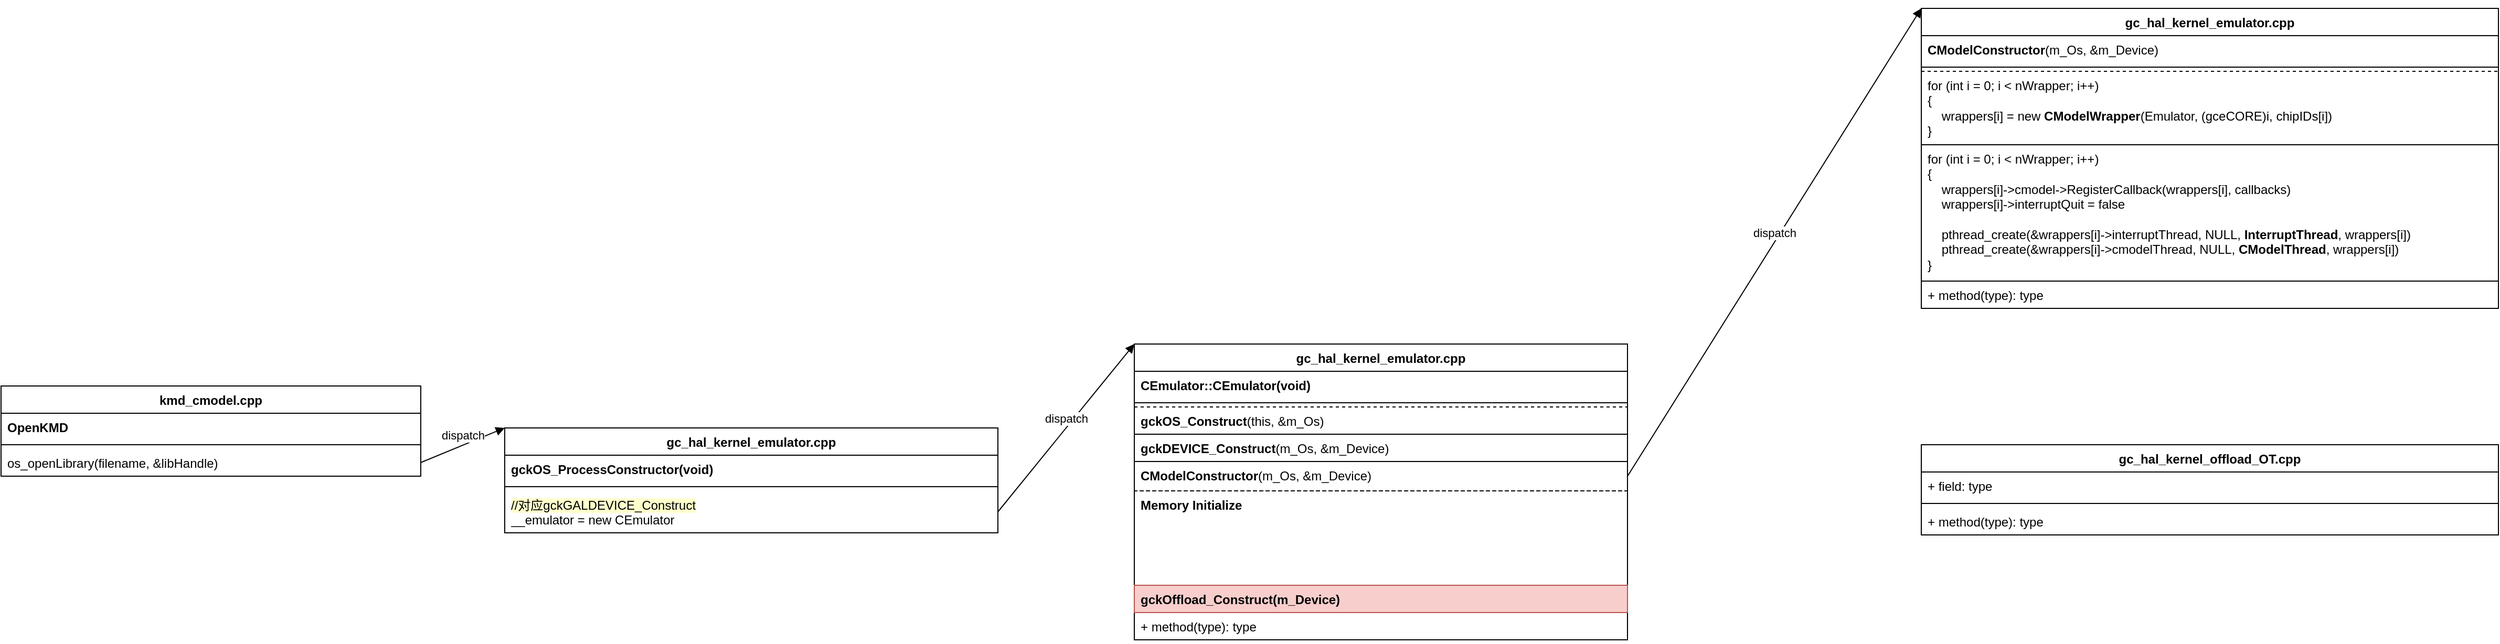 <mxfile version="26.0.2">
  <diagram name="Page-1" id="LRaTV1GDhE0PlHm9-1SC">
    <mxGraphModel dx="1276" dy="1854" grid="1" gridSize="10" guides="1" tooltips="1" connect="1" arrows="1" fold="1" page="1" pageScale="1" pageWidth="850" pageHeight="1100" math="0" shadow="0">
      <root>
        <mxCell id="0" />
        <mxCell id="1" parent="0" />
        <mxCell id="TkZttN6KCeq6tZd7yhBr-1" value="kmd_cmodel.cpp" style="swimlane;fontStyle=1;align=center;verticalAlign=top;childLayout=stackLayout;horizontal=1;startSize=26;horizontalStack=0;resizeParent=1;resizeParentMax=0;resizeLast=0;collapsible=1;marginBottom=0;whiteSpace=wrap;html=1;" vertex="1" parent="1">
          <mxGeometry x="40" y="240" width="400" height="86" as="geometry" />
        </mxCell>
        <mxCell id="TkZttN6KCeq6tZd7yhBr-2" value="&lt;span style=&quot;font-weight: 700; text-align: center;&quot;&gt;OpenKMD&lt;/span&gt;" style="text;strokeColor=none;fillColor=none;align=left;verticalAlign=top;spacingLeft=4;spacingRight=4;overflow=hidden;rotatable=0;points=[[0,0.5],[1,0.5]];portConstraint=eastwest;whiteSpace=wrap;html=1;" vertex="1" parent="TkZttN6KCeq6tZd7yhBr-1">
          <mxGeometry y="26" width="400" height="26" as="geometry" />
        </mxCell>
        <mxCell id="TkZttN6KCeq6tZd7yhBr-3" value="" style="line;strokeWidth=1;fillColor=none;align=left;verticalAlign=middle;spacingTop=-1;spacingLeft=3;spacingRight=3;rotatable=0;labelPosition=right;points=[];portConstraint=eastwest;strokeColor=inherit;" vertex="1" parent="TkZttN6KCeq6tZd7yhBr-1">
          <mxGeometry y="52" width="400" height="8" as="geometry" />
        </mxCell>
        <mxCell id="TkZttN6KCeq6tZd7yhBr-4" value="os_openLibrary(filename, &amp;amp;libHandle)" style="text;strokeColor=none;fillColor=none;align=left;verticalAlign=top;spacingLeft=4;spacingRight=4;overflow=hidden;rotatable=0;points=[[0,0.5],[1,0.5]];portConstraint=eastwest;whiteSpace=wrap;html=1;" vertex="1" parent="TkZttN6KCeq6tZd7yhBr-1">
          <mxGeometry y="60" width="400" height="26" as="geometry" />
        </mxCell>
        <mxCell id="TkZttN6KCeq6tZd7yhBr-10" value="dispatch" style="html=1;verticalAlign=bottom;endArrow=block;curved=0;rounded=0;exitX=1;exitY=0.5;exitDx=0;exitDy=0;entryX=0;entryY=0;entryDx=0;entryDy=0;" edge="1" parent="1" source="TkZttN6KCeq6tZd7yhBr-4" target="TkZttN6KCeq6tZd7yhBr-11">
          <mxGeometry width="80" relative="1" as="geometry">
            <mxPoint x="490" y="226" as="sourcePoint" />
            <mxPoint x="570" y="226" as="targetPoint" />
          </mxGeometry>
        </mxCell>
        <mxCell id="TkZttN6KCeq6tZd7yhBr-11" value="gc_hal_kernel_emulator.cpp" style="swimlane;fontStyle=1;align=center;verticalAlign=top;childLayout=stackLayout;horizontal=1;startSize=26;horizontalStack=0;resizeParent=1;resizeParentMax=0;resizeLast=0;collapsible=1;marginBottom=0;whiteSpace=wrap;html=1;" vertex="1" parent="1">
          <mxGeometry x="520" y="280" width="470" height="100" as="geometry" />
        </mxCell>
        <mxCell id="TkZttN6KCeq6tZd7yhBr-12" value="&lt;span style=&quot;font-weight: 700; text-align: center;&quot;&gt;gckOS_ProcessConstructor(void)&lt;/span&gt;" style="text;strokeColor=none;fillColor=none;align=left;verticalAlign=top;spacingLeft=4;spacingRight=4;overflow=hidden;rotatable=0;points=[[0,0.5],[1,0.5]];portConstraint=eastwest;whiteSpace=wrap;html=1;" vertex="1" parent="TkZttN6KCeq6tZd7yhBr-11">
          <mxGeometry y="26" width="470" height="26" as="geometry" />
        </mxCell>
        <mxCell id="TkZttN6KCeq6tZd7yhBr-13" value="" style="line;strokeWidth=1;fillColor=none;align=left;verticalAlign=middle;spacingTop=-1;spacingLeft=3;spacingRight=3;rotatable=0;labelPosition=right;points=[];portConstraint=eastwest;strokeColor=inherit;" vertex="1" parent="TkZttN6KCeq6tZd7yhBr-11">
          <mxGeometry y="52" width="470" height="8" as="geometry" />
        </mxCell>
        <mxCell id="TkZttN6KCeq6tZd7yhBr-14" value="&lt;div&gt;&lt;div&gt;&lt;span style=&quot;background-color: rgb(255, 255, 204);&quot;&gt;//对应gckGALDEVICE_Construct&lt;/span&gt;&lt;/div&gt;&lt;b&gt;&lt;/b&gt;&lt;/div&gt;__emulator = new CEmulator" style="text;strokeColor=none;fillColor=none;align=left;verticalAlign=top;spacingLeft=4;spacingRight=4;overflow=hidden;rotatable=0;points=[[0,0.5],[1,0.5]];portConstraint=eastwest;whiteSpace=wrap;html=1;" vertex="1" parent="TkZttN6KCeq6tZd7yhBr-11">
          <mxGeometry y="60" width="470" height="40" as="geometry" />
        </mxCell>
        <mxCell id="TkZttN6KCeq6tZd7yhBr-15" value="gc_hal_kernel_emulator.cpp" style="swimlane;fontStyle=1;align=center;verticalAlign=top;childLayout=stackLayout;horizontal=1;startSize=26;horizontalStack=0;resizeParent=1;resizeParentMax=0;resizeLast=0;collapsible=1;marginBottom=0;whiteSpace=wrap;html=1;" vertex="1" parent="1">
          <mxGeometry x="1120" y="200" width="470" height="282" as="geometry" />
        </mxCell>
        <mxCell id="TkZttN6KCeq6tZd7yhBr-16" value="&lt;span style=&quot;font-weight: 700; text-align: center;&quot;&gt;CEmulator::CEmulator(void)&lt;/span&gt;" style="text;strokeColor=none;fillColor=none;align=left;verticalAlign=top;spacingLeft=4;spacingRight=4;overflow=hidden;rotatable=0;points=[[0,0.5],[1,0.5]];portConstraint=eastwest;whiteSpace=wrap;html=1;" vertex="1" parent="TkZttN6KCeq6tZd7yhBr-15">
          <mxGeometry y="26" width="470" height="26" as="geometry" />
        </mxCell>
        <mxCell id="TkZttN6KCeq6tZd7yhBr-17" value="" style="line;strokeWidth=1;fillColor=none;align=left;verticalAlign=middle;spacingTop=-1;spacingLeft=3;spacingRight=3;rotatable=0;labelPosition=right;points=[];portConstraint=eastwest;strokeColor=inherit;" vertex="1" parent="TkZttN6KCeq6tZd7yhBr-15">
          <mxGeometry y="52" width="470" height="8" as="geometry" />
        </mxCell>
        <mxCell id="TkZttN6KCeq6tZd7yhBr-18" value="&lt;b&gt;gckOS_Construct&lt;/b&gt;(this, &amp;amp;m_Os)" style="text;strokeColor=default;fillColor=none;align=left;verticalAlign=top;spacingLeft=4;spacingRight=4;overflow=hidden;rotatable=0;points=[[0,0.5],[1,0.5]];portConstraint=eastwest;whiteSpace=wrap;html=1;dashed=1;" vertex="1" parent="TkZttN6KCeq6tZd7yhBr-15">
          <mxGeometry y="60" width="470" height="26" as="geometry" />
        </mxCell>
        <mxCell id="TkZttN6KCeq6tZd7yhBr-20" value="&lt;b&gt;gckDEVICE_Construct&lt;/b&gt;(m_Os, &amp;amp;m_Device)" style="text;strokeColor=default;fillColor=none;align=left;verticalAlign=top;spacingLeft=4;spacingRight=4;overflow=hidden;rotatable=0;points=[[0,0.5],[1,0.5]];portConstraint=eastwest;whiteSpace=wrap;html=1;dashed=1;" vertex="1" parent="TkZttN6KCeq6tZd7yhBr-15">
          <mxGeometry y="86" width="470" height="26" as="geometry" />
        </mxCell>
        <mxCell id="TkZttN6KCeq6tZd7yhBr-22" value="&lt;div&gt;&lt;b style=&quot;color: light-dark(rgb(0, 0, 0), rgb(255, 255, 255));&quot;&gt;CModelConstructor&lt;/b&gt;&lt;span style=&quot;background-color: light-dark(#ffffff, var(--ge-dark-color, #121212)); color: light-dark(rgb(0, 0, 0), rgb(255, 255, 255));&quot;&gt;(m_Os, &amp;amp;m_Device)&lt;/span&gt;&lt;/div&gt;" style="text;strokeColor=default;fillColor=none;align=left;verticalAlign=top;spacingLeft=4;spacingRight=4;overflow=hidden;rotatable=0;points=[[0,0.5],[1,0.5]];portConstraint=eastwest;whiteSpace=wrap;html=1;dashed=1;labelBackgroundColor=default;" vertex="1" parent="TkZttN6KCeq6tZd7yhBr-15">
          <mxGeometry y="112" width="470" height="28" as="geometry" />
        </mxCell>
        <mxCell id="TkZttN6KCeq6tZd7yhBr-21" value="&lt;b&gt;Memory Initialize&lt;/b&gt;" style="text;strokeColor=default;fillColor=none;align=left;verticalAlign=top;spacingLeft=4;spacingRight=4;overflow=hidden;rotatable=0;points=[[0,0.5],[1,0.5]];portConstraint=eastwest;whiteSpace=wrap;html=1;dashed=1;" vertex="1" parent="TkZttN6KCeq6tZd7yhBr-15">
          <mxGeometry y="140" width="470" height="90" as="geometry" />
        </mxCell>
        <mxCell id="TkZttN6KCeq6tZd7yhBr-40" value="&lt;b&gt;gckOffload_Construct(m_Device)&lt;/b&gt;" style="text;strokeColor=#b85450;fillColor=#f8cecc;align=left;verticalAlign=top;spacingLeft=4;spacingRight=4;overflow=hidden;rotatable=0;points=[[0,0.5],[1,0.5]];portConstraint=eastwest;whiteSpace=wrap;html=1;" vertex="1" parent="TkZttN6KCeq6tZd7yhBr-15">
          <mxGeometry y="230" width="470" height="26" as="geometry" />
        </mxCell>
        <mxCell id="TkZttN6KCeq6tZd7yhBr-41" value="+ method(type): type" style="text;strokeColor=none;fillColor=none;align=left;verticalAlign=top;spacingLeft=4;spacingRight=4;overflow=hidden;rotatable=0;points=[[0,0.5],[1,0.5]];portConstraint=eastwest;whiteSpace=wrap;html=1;" vertex="1" parent="TkZttN6KCeq6tZd7yhBr-15">
          <mxGeometry y="256" width="470" height="26" as="geometry" />
        </mxCell>
        <mxCell id="TkZttN6KCeq6tZd7yhBr-19" value="dispatch" style="html=1;verticalAlign=bottom;endArrow=block;curved=0;rounded=0;exitX=1;exitY=0.5;exitDx=0;exitDy=0;entryX=0;entryY=0;entryDx=0;entryDy=0;" edge="1" parent="1" source="TkZttN6KCeq6tZd7yhBr-14" target="TkZttN6KCeq6tZd7yhBr-15">
          <mxGeometry width="80" relative="1" as="geometry">
            <mxPoint x="450" y="323" as="sourcePoint" />
            <mxPoint x="560" y="260" as="targetPoint" />
          </mxGeometry>
        </mxCell>
        <mxCell id="TkZttN6KCeq6tZd7yhBr-23" value="gc_hal_kernel_emulator.cpp" style="swimlane;fontStyle=1;align=center;verticalAlign=top;childLayout=stackLayout;horizontal=1;startSize=26;horizontalStack=0;resizeParent=1;resizeParentMax=0;resizeLast=0;collapsible=1;marginBottom=0;whiteSpace=wrap;html=1;" vertex="1" parent="1">
          <mxGeometry x="1870" y="-120" width="550" height="286" as="geometry" />
        </mxCell>
        <mxCell id="TkZttN6KCeq6tZd7yhBr-24" value="&lt;b&gt;CModelConstructor&lt;/b&gt;(m_Os, &amp;amp;m_Device)" style="text;strokeColor=none;fillColor=none;align=left;verticalAlign=top;spacingLeft=4;spacingRight=4;overflow=hidden;rotatable=0;points=[[0,0.5],[1,0.5]];portConstraint=eastwest;whiteSpace=wrap;html=1;dashed=1;" vertex="1" parent="TkZttN6KCeq6tZd7yhBr-23">
          <mxGeometry y="26" width="550" height="26" as="geometry" />
        </mxCell>
        <mxCell id="TkZttN6KCeq6tZd7yhBr-25" value="" style="line;strokeWidth=1;fillColor=none;align=left;verticalAlign=middle;spacingTop=-1;spacingLeft=3;spacingRight=3;rotatable=0;labelPosition=right;points=[];portConstraint=eastwest;strokeColor=inherit;" vertex="1" parent="TkZttN6KCeq6tZd7yhBr-23">
          <mxGeometry y="52" width="550" height="8" as="geometry" />
        </mxCell>
        <mxCell id="TkZttN6KCeq6tZd7yhBr-28" value="for (int i = 0; i &amp;lt; nWrapper; i++)&lt;div&gt;{&lt;/div&gt;&lt;div&gt;&amp;nbsp; &amp;nbsp; wrappers[i] = new &lt;b&gt;CModelWrapper&lt;/b&gt;(Emulator, (gceCORE)i, chipIDs[i])&lt;/div&gt;&lt;div&gt;}&lt;/div&gt;" style="text;strokeColor=default;fillColor=none;align=left;verticalAlign=top;spacingLeft=4;spacingRight=4;overflow=hidden;rotatable=0;points=[[0,0.5],[1,0.5]];portConstraint=eastwest;whiteSpace=wrap;html=1;dashed=1;" vertex="1" parent="TkZttN6KCeq6tZd7yhBr-23">
          <mxGeometry y="60" width="550" height="70" as="geometry" />
        </mxCell>
        <mxCell id="TkZttN6KCeq6tZd7yhBr-26" value="for (int i = 0; i &amp;lt; nWrapper; i++)&lt;div&gt;{&lt;br&gt;&amp;nbsp; &amp;nbsp; wrappers[i]-&amp;gt;cmodel-&amp;gt;RegisterCallback(wrappers[i], callbacks)&lt;/div&gt;&lt;div&gt;&amp;nbsp; &amp;nbsp; wrappers[i]-&amp;gt;interruptQuit = false&lt;/div&gt;&lt;div&gt;&amp;nbsp; &amp;nbsp;&amp;nbsp;&lt;/div&gt;&lt;div&gt;&amp;nbsp; &amp;nbsp; pthread_create(&amp;amp;wrappers[i]-&amp;gt;interruptThread, NULL, &lt;b&gt;InterruptThread&lt;/b&gt;, wrappers[i])&lt;/div&gt;&lt;div&gt;&amp;nbsp; &amp;nbsp; pthread_create(&amp;amp;wrappers[i]-&amp;gt;cmodelThread, NULL, &lt;b&gt;CModelThread&lt;/b&gt;, wrappers[i])&lt;/div&gt;&lt;div&gt;}&lt;/div&gt;" style="text;strokeColor=default;fillColor=none;align=left;verticalAlign=top;spacingLeft=4;spacingRight=4;overflow=hidden;rotatable=0;points=[[0,0.5],[1,0.5]];portConstraint=eastwest;whiteSpace=wrap;html=1;dashed=1;" vertex="1" parent="TkZttN6KCeq6tZd7yhBr-23">
          <mxGeometry y="130" width="550" height="130" as="geometry" />
        </mxCell>
        <mxCell id="TkZttN6KCeq6tZd7yhBr-33" value="+ method(type): type" style="text;strokeColor=default;fillColor=none;align=left;verticalAlign=top;spacingLeft=4;spacingRight=4;overflow=hidden;rotatable=0;points=[[0,0.5],[1,0.5]];portConstraint=eastwest;whiteSpace=wrap;html=1;dashed=1;" vertex="1" parent="TkZttN6KCeq6tZd7yhBr-23">
          <mxGeometry y="260" width="550" height="26" as="geometry" />
        </mxCell>
        <mxCell id="TkZttN6KCeq6tZd7yhBr-27" value="dispatch" style="html=1;verticalAlign=bottom;endArrow=block;curved=0;rounded=0;entryX=0;entryY=0;entryDx=0;entryDy=0;exitX=1;exitY=0.5;exitDx=0;exitDy=0;" edge="1" parent="1" source="TkZttN6KCeq6tZd7yhBr-22" target="TkZttN6KCeq6tZd7yhBr-23">
          <mxGeometry width="80" relative="1" as="geometry">
            <mxPoint x="1630" y="300" as="sourcePoint" />
            <mxPoint x="1710" y="300" as="targetPoint" />
          </mxGeometry>
        </mxCell>
        <mxCell id="TkZttN6KCeq6tZd7yhBr-42" value="gc_hal_kernel_offload_OT.cpp" style="swimlane;fontStyle=1;align=center;verticalAlign=top;childLayout=stackLayout;horizontal=1;startSize=26;horizontalStack=0;resizeParent=1;resizeParentMax=0;resizeLast=0;collapsible=1;marginBottom=0;whiteSpace=wrap;html=1;" vertex="1" parent="1">
          <mxGeometry x="1870" y="296" width="550" height="86" as="geometry" />
        </mxCell>
        <mxCell id="TkZttN6KCeq6tZd7yhBr-43" value="+ field: type" style="text;strokeColor=none;fillColor=none;align=left;verticalAlign=top;spacingLeft=4;spacingRight=4;overflow=hidden;rotatable=0;points=[[0,0.5],[1,0.5]];portConstraint=eastwest;whiteSpace=wrap;html=1;" vertex="1" parent="TkZttN6KCeq6tZd7yhBr-42">
          <mxGeometry y="26" width="550" height="26" as="geometry" />
        </mxCell>
        <mxCell id="TkZttN6KCeq6tZd7yhBr-44" value="" style="line;strokeWidth=1;fillColor=none;align=left;verticalAlign=middle;spacingTop=-1;spacingLeft=3;spacingRight=3;rotatable=0;labelPosition=right;points=[];portConstraint=eastwest;strokeColor=inherit;" vertex="1" parent="TkZttN6KCeq6tZd7yhBr-42">
          <mxGeometry y="52" width="550" height="8" as="geometry" />
        </mxCell>
        <mxCell id="TkZttN6KCeq6tZd7yhBr-45" value="+ method(type): type" style="text;strokeColor=none;fillColor=none;align=left;verticalAlign=top;spacingLeft=4;spacingRight=4;overflow=hidden;rotatable=0;points=[[0,0.5],[1,0.5]];portConstraint=eastwest;whiteSpace=wrap;html=1;" vertex="1" parent="TkZttN6KCeq6tZd7yhBr-42">
          <mxGeometry y="60" width="550" height="26" as="geometry" />
        </mxCell>
      </root>
    </mxGraphModel>
  </diagram>
</mxfile>
